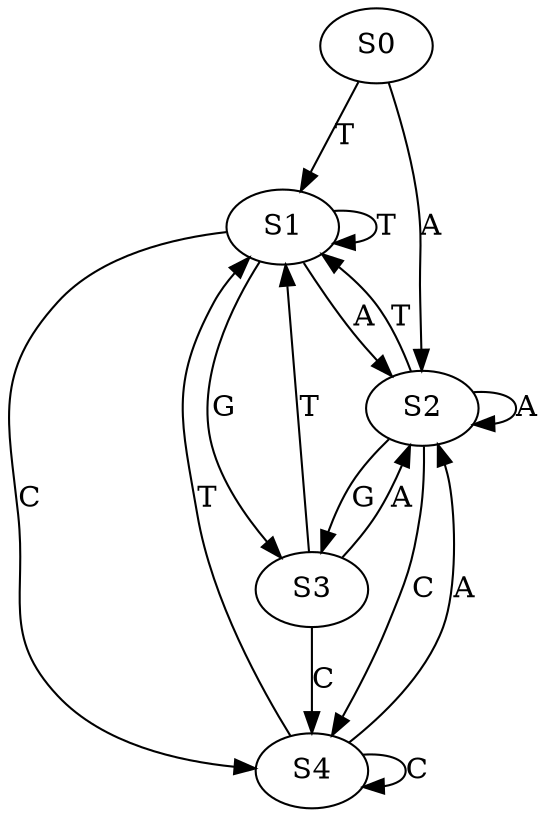 strict digraph  {
	S0 -> S1 [ label = T ];
	S0 -> S2 [ label = A ];
	S1 -> S3 [ label = G ];
	S1 -> S4 [ label = C ];
	S1 -> S2 [ label = A ];
	S1 -> S1 [ label = T ];
	S2 -> S3 [ label = G ];
	S2 -> S1 [ label = T ];
	S2 -> S2 [ label = A ];
	S2 -> S4 [ label = C ];
	S3 -> S4 [ label = C ];
	S3 -> S1 [ label = T ];
	S3 -> S2 [ label = A ];
	S4 -> S2 [ label = A ];
	S4 -> S1 [ label = T ];
	S4 -> S4 [ label = C ];
}
